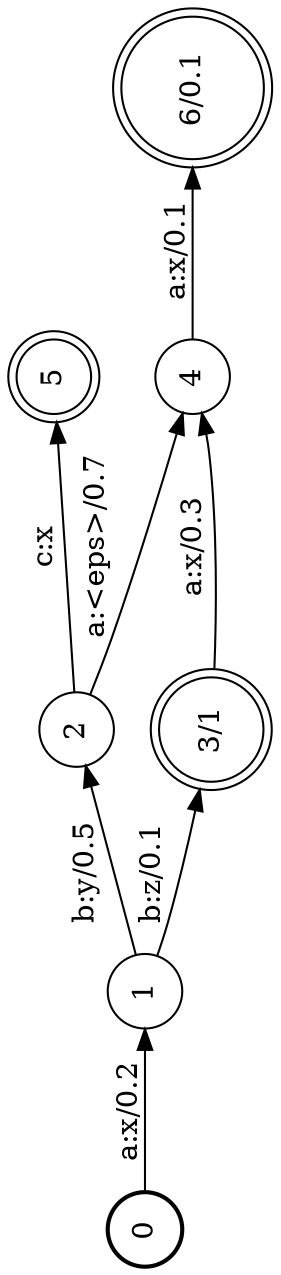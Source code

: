 digraph FST {
rankdir = LR;
size = "8.5,11";
label = "";
center = 1;
orientation = Landscape;
ranksep = "0.4";
nodesep = "0.25";
0 [label = "0", shape = circle, style = bold, fontsize = 14]
	0 -> 1 [label = "a:x/0.2", fontsize = 14];
1 [label = "1", shape = circle, style = solid, fontsize = 14]
	1 -> 2 [label = "b:y/0.5", fontsize = 14];
	1 -> 3 [label = "b:z/0.1", fontsize = 14];
2 [label = "2", shape = circle, style = solid, fontsize = 14]
	2 -> 4 [label = "a:<eps>/0.7", fontsize = 14];
	2 -> 5 [label = "c:x", fontsize = 14];
3 [label = "3/1", shape = doublecircle, style = solid, fontsize = 14]
	3 -> 4 [label = "a:x/0.3", fontsize = 14];
4 [label = "4", shape = circle, style = solid, fontsize = 14]
	4 -> 6 [label = "a:x/0.1", fontsize = 14];
5 [label = "5", shape = doublecircle, style = solid, fontsize = 14]
6 [label = "6/0.1", shape = doublecircle, style = solid, fontsize = 14]
}
